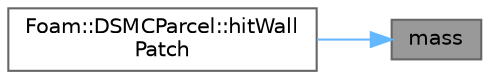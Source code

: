 digraph "mass"
{
 // LATEX_PDF_SIZE
  bgcolor="transparent";
  edge [fontname=Helvetica,fontsize=10,labelfontname=Helvetica,labelfontsize=10];
  node [fontname=Helvetica,fontsize=10,shape=box,height=0.2,width=0.4];
  rankdir="RL";
  Node1 [id="Node000001",label="mass",height=0.2,width=0.4,color="gray40", fillcolor="grey60", style="filled", fontcolor="black",tooltip=" "];
  Node1 -> Node2 [id="edge1_Node000001_Node000002",dir="back",color="steelblue1",style="solid",tooltip=" "];
  Node2 [id="Node000002",label="Foam::DSMCParcel::hitWall\lPatch",height=0.2,width=0.4,color="grey40", fillcolor="white", style="filled",URL="$classFoam_1_1DSMCParcel.html#ae2d98f93a782f2ed083e5ff4e90e05eb",tooltip=" "];
}
